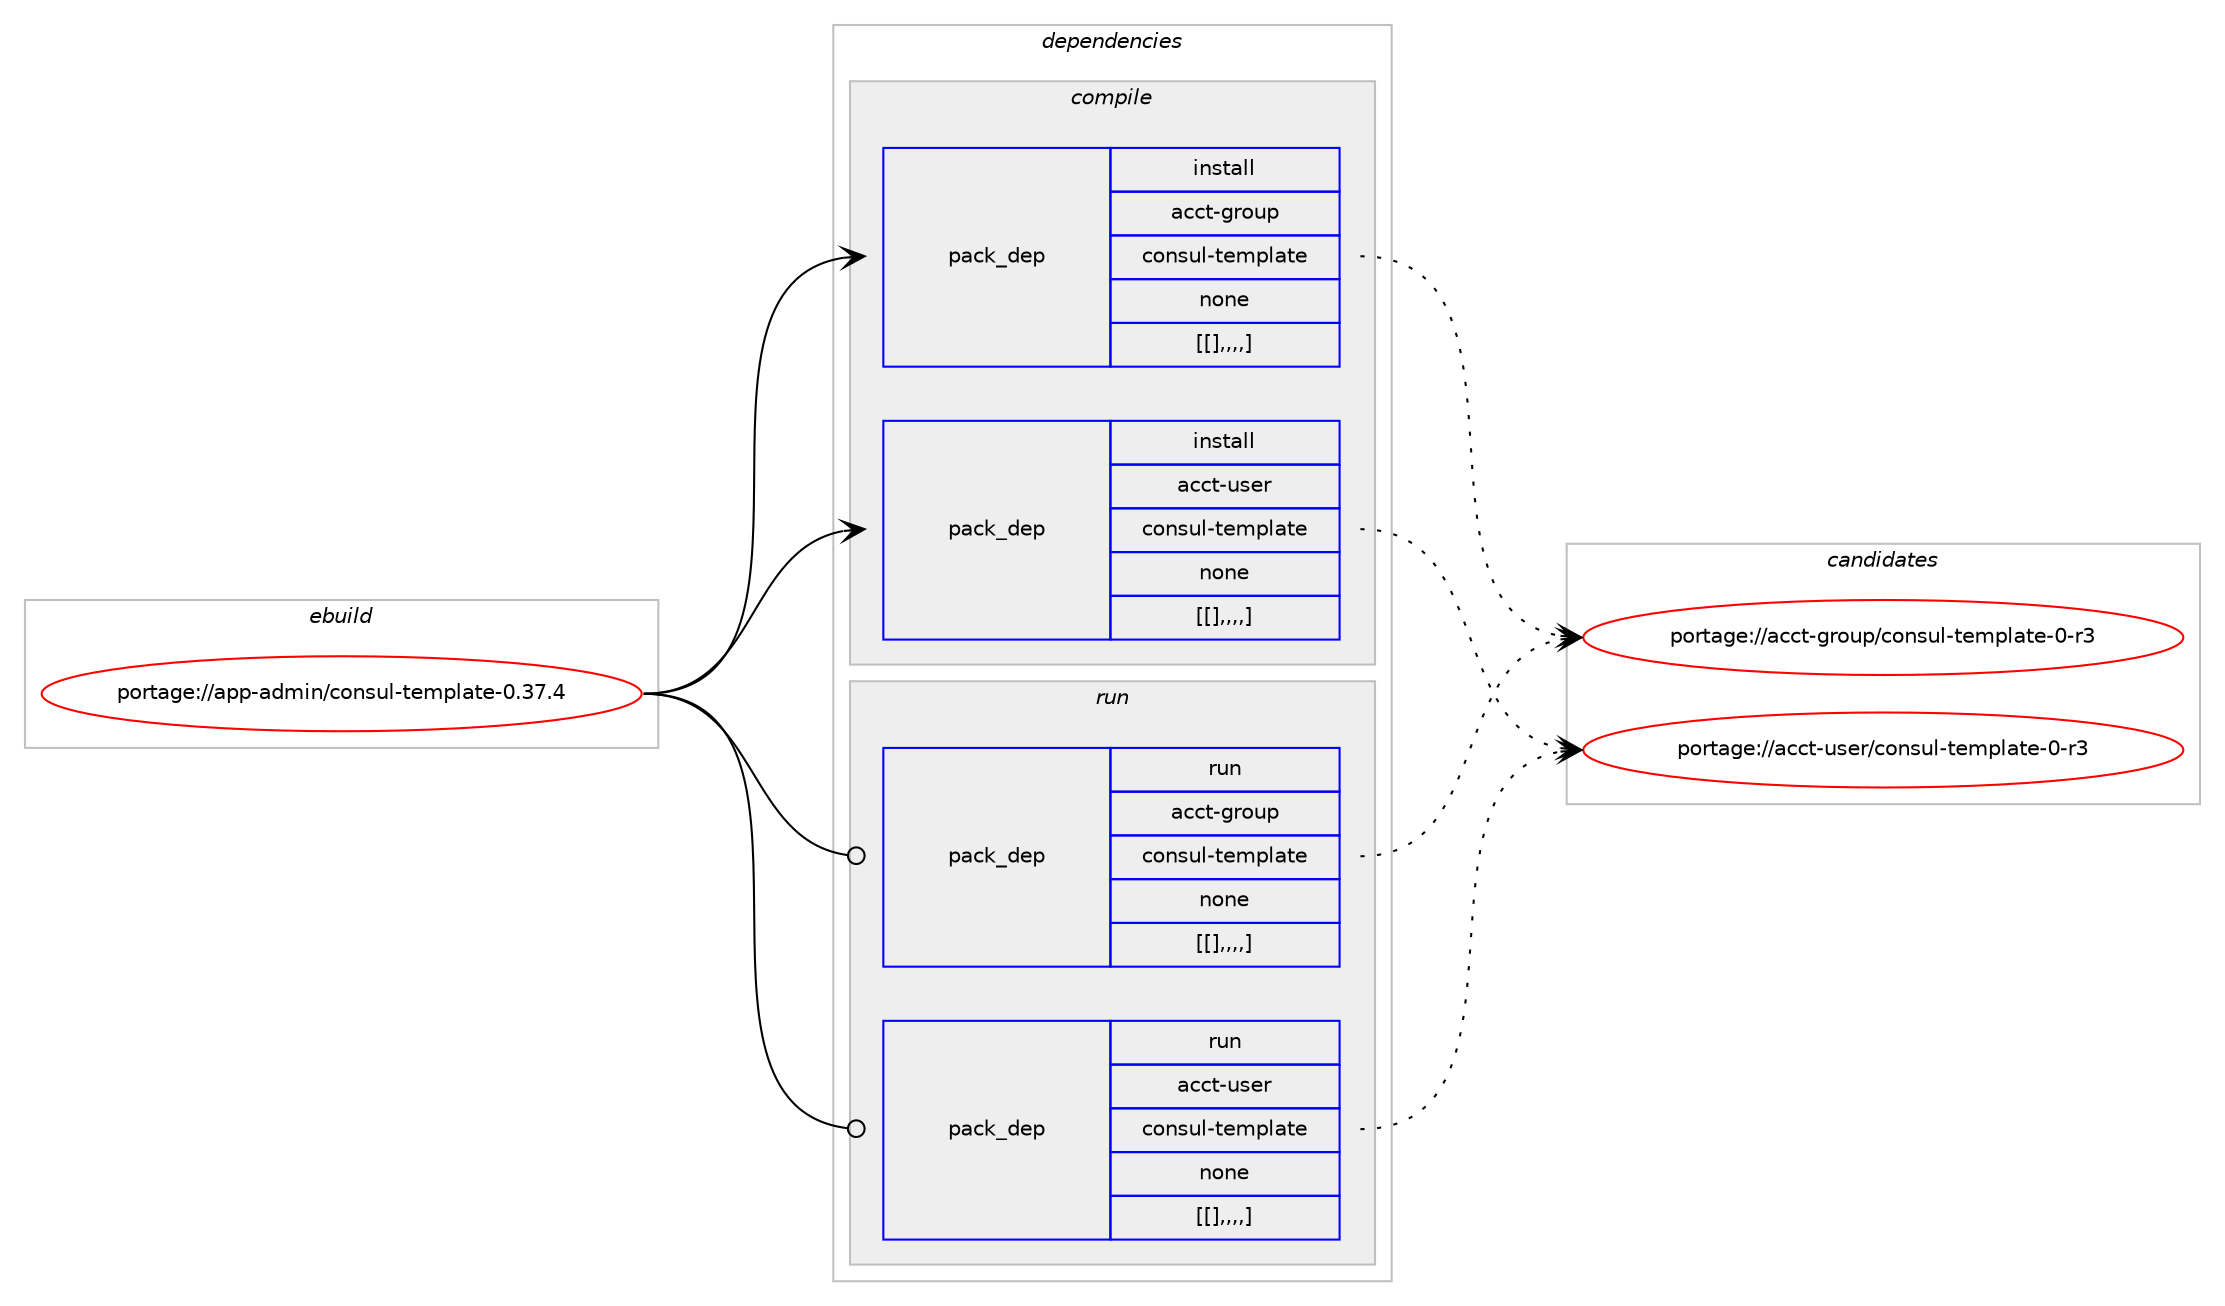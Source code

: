 digraph prolog {

# *************
# Graph options
# *************

newrank=true;
concentrate=true;
compound=true;
graph [rankdir=LR,fontname=Helvetica,fontsize=10,ranksep=1.5];#, ranksep=2.5, nodesep=0.2];
edge  [arrowhead=vee];
node  [fontname=Helvetica,fontsize=10];

# **********
# The ebuild
# **********

subgraph cluster_leftcol {
color=gray;
label=<<i>ebuild</i>>;
id [label="portage://app-admin/consul-template-0.37.4", color=red, width=4, href="../app-admin/consul-template-0.37.4.svg"];
}

# ****************
# The dependencies
# ****************

subgraph cluster_midcol {
color=gray;
label=<<i>dependencies</i>>;
subgraph cluster_compile {
fillcolor="#eeeeee";
style=filled;
label=<<i>compile</i>>;
subgraph pack1894 {
dependency2467 [label=<<TABLE BORDER="0" CELLBORDER="1" CELLSPACING="0" CELLPADDING="4" WIDTH="220"><TR><TD ROWSPAN="6" CELLPADDING="30">pack_dep</TD></TR><TR><TD WIDTH="110">install</TD></TR><TR><TD>acct-group</TD></TR><TR><TD>consul-template</TD></TR><TR><TD>none</TD></TR><TR><TD>[[],,,,]</TD></TR></TABLE>>, shape=none, color=blue];
}
id:e -> dependency2467:w [weight=20,style="solid",arrowhead="vee"];
subgraph pack1895 {
dependency2468 [label=<<TABLE BORDER="0" CELLBORDER="1" CELLSPACING="0" CELLPADDING="4" WIDTH="220"><TR><TD ROWSPAN="6" CELLPADDING="30">pack_dep</TD></TR><TR><TD WIDTH="110">install</TD></TR><TR><TD>acct-user</TD></TR><TR><TD>consul-template</TD></TR><TR><TD>none</TD></TR><TR><TD>[[],,,,]</TD></TR></TABLE>>, shape=none, color=blue];
}
id:e -> dependency2468:w [weight=20,style="solid",arrowhead="vee"];
}
subgraph cluster_compileandrun {
fillcolor="#eeeeee";
style=filled;
label=<<i>compile and run</i>>;
}
subgraph cluster_run {
fillcolor="#eeeeee";
style=filled;
label=<<i>run</i>>;
subgraph pack1896 {
dependency2469 [label=<<TABLE BORDER="0" CELLBORDER="1" CELLSPACING="0" CELLPADDING="4" WIDTH="220"><TR><TD ROWSPAN="6" CELLPADDING="30">pack_dep</TD></TR><TR><TD WIDTH="110">run</TD></TR><TR><TD>acct-group</TD></TR><TR><TD>consul-template</TD></TR><TR><TD>none</TD></TR><TR><TD>[[],,,,]</TD></TR></TABLE>>, shape=none, color=blue];
}
id:e -> dependency2469:w [weight=20,style="solid",arrowhead="odot"];
subgraph pack1897 {
dependency2470 [label=<<TABLE BORDER="0" CELLBORDER="1" CELLSPACING="0" CELLPADDING="4" WIDTH="220"><TR><TD ROWSPAN="6" CELLPADDING="30">pack_dep</TD></TR><TR><TD WIDTH="110">run</TD></TR><TR><TD>acct-user</TD></TR><TR><TD>consul-template</TD></TR><TR><TD>none</TD></TR><TR><TD>[[],,,,]</TD></TR></TABLE>>, shape=none, color=blue];
}
id:e -> dependency2470:w [weight=20,style="solid",arrowhead="odot"];
}
}

# **************
# The candidates
# **************

subgraph cluster_choices {
rank=same;
color=gray;
label=<<i>candidates</i>>;

subgraph choice1894 {
color=black;
nodesep=1;
choice979999116451031141111171124799111110115117108451161011091121089711610145484511451 [label="portage://acct-group/consul-template-0-r3", color=red, width=4,href="../acct-group/consul-template-0-r3.svg"];
dependency2467:e -> choice979999116451031141111171124799111110115117108451161011091121089711610145484511451:w [style=dotted,weight="100"];
}
subgraph choice1895 {
color=black;
nodesep=1;
choice979999116451171151011144799111110115117108451161011091121089711610145484511451 [label="portage://acct-user/consul-template-0-r3", color=red, width=4,href="../acct-user/consul-template-0-r3.svg"];
dependency2468:e -> choice979999116451171151011144799111110115117108451161011091121089711610145484511451:w [style=dotted,weight="100"];
}
subgraph choice1896 {
color=black;
nodesep=1;
choice979999116451031141111171124799111110115117108451161011091121089711610145484511451 [label="portage://acct-group/consul-template-0-r3", color=red, width=4,href="../acct-group/consul-template-0-r3.svg"];
dependency2469:e -> choice979999116451031141111171124799111110115117108451161011091121089711610145484511451:w [style=dotted,weight="100"];
}
subgraph choice1897 {
color=black;
nodesep=1;
choice979999116451171151011144799111110115117108451161011091121089711610145484511451 [label="portage://acct-user/consul-template-0-r3", color=red, width=4,href="../acct-user/consul-template-0-r3.svg"];
dependency2470:e -> choice979999116451171151011144799111110115117108451161011091121089711610145484511451:w [style=dotted,weight="100"];
}
}

}
